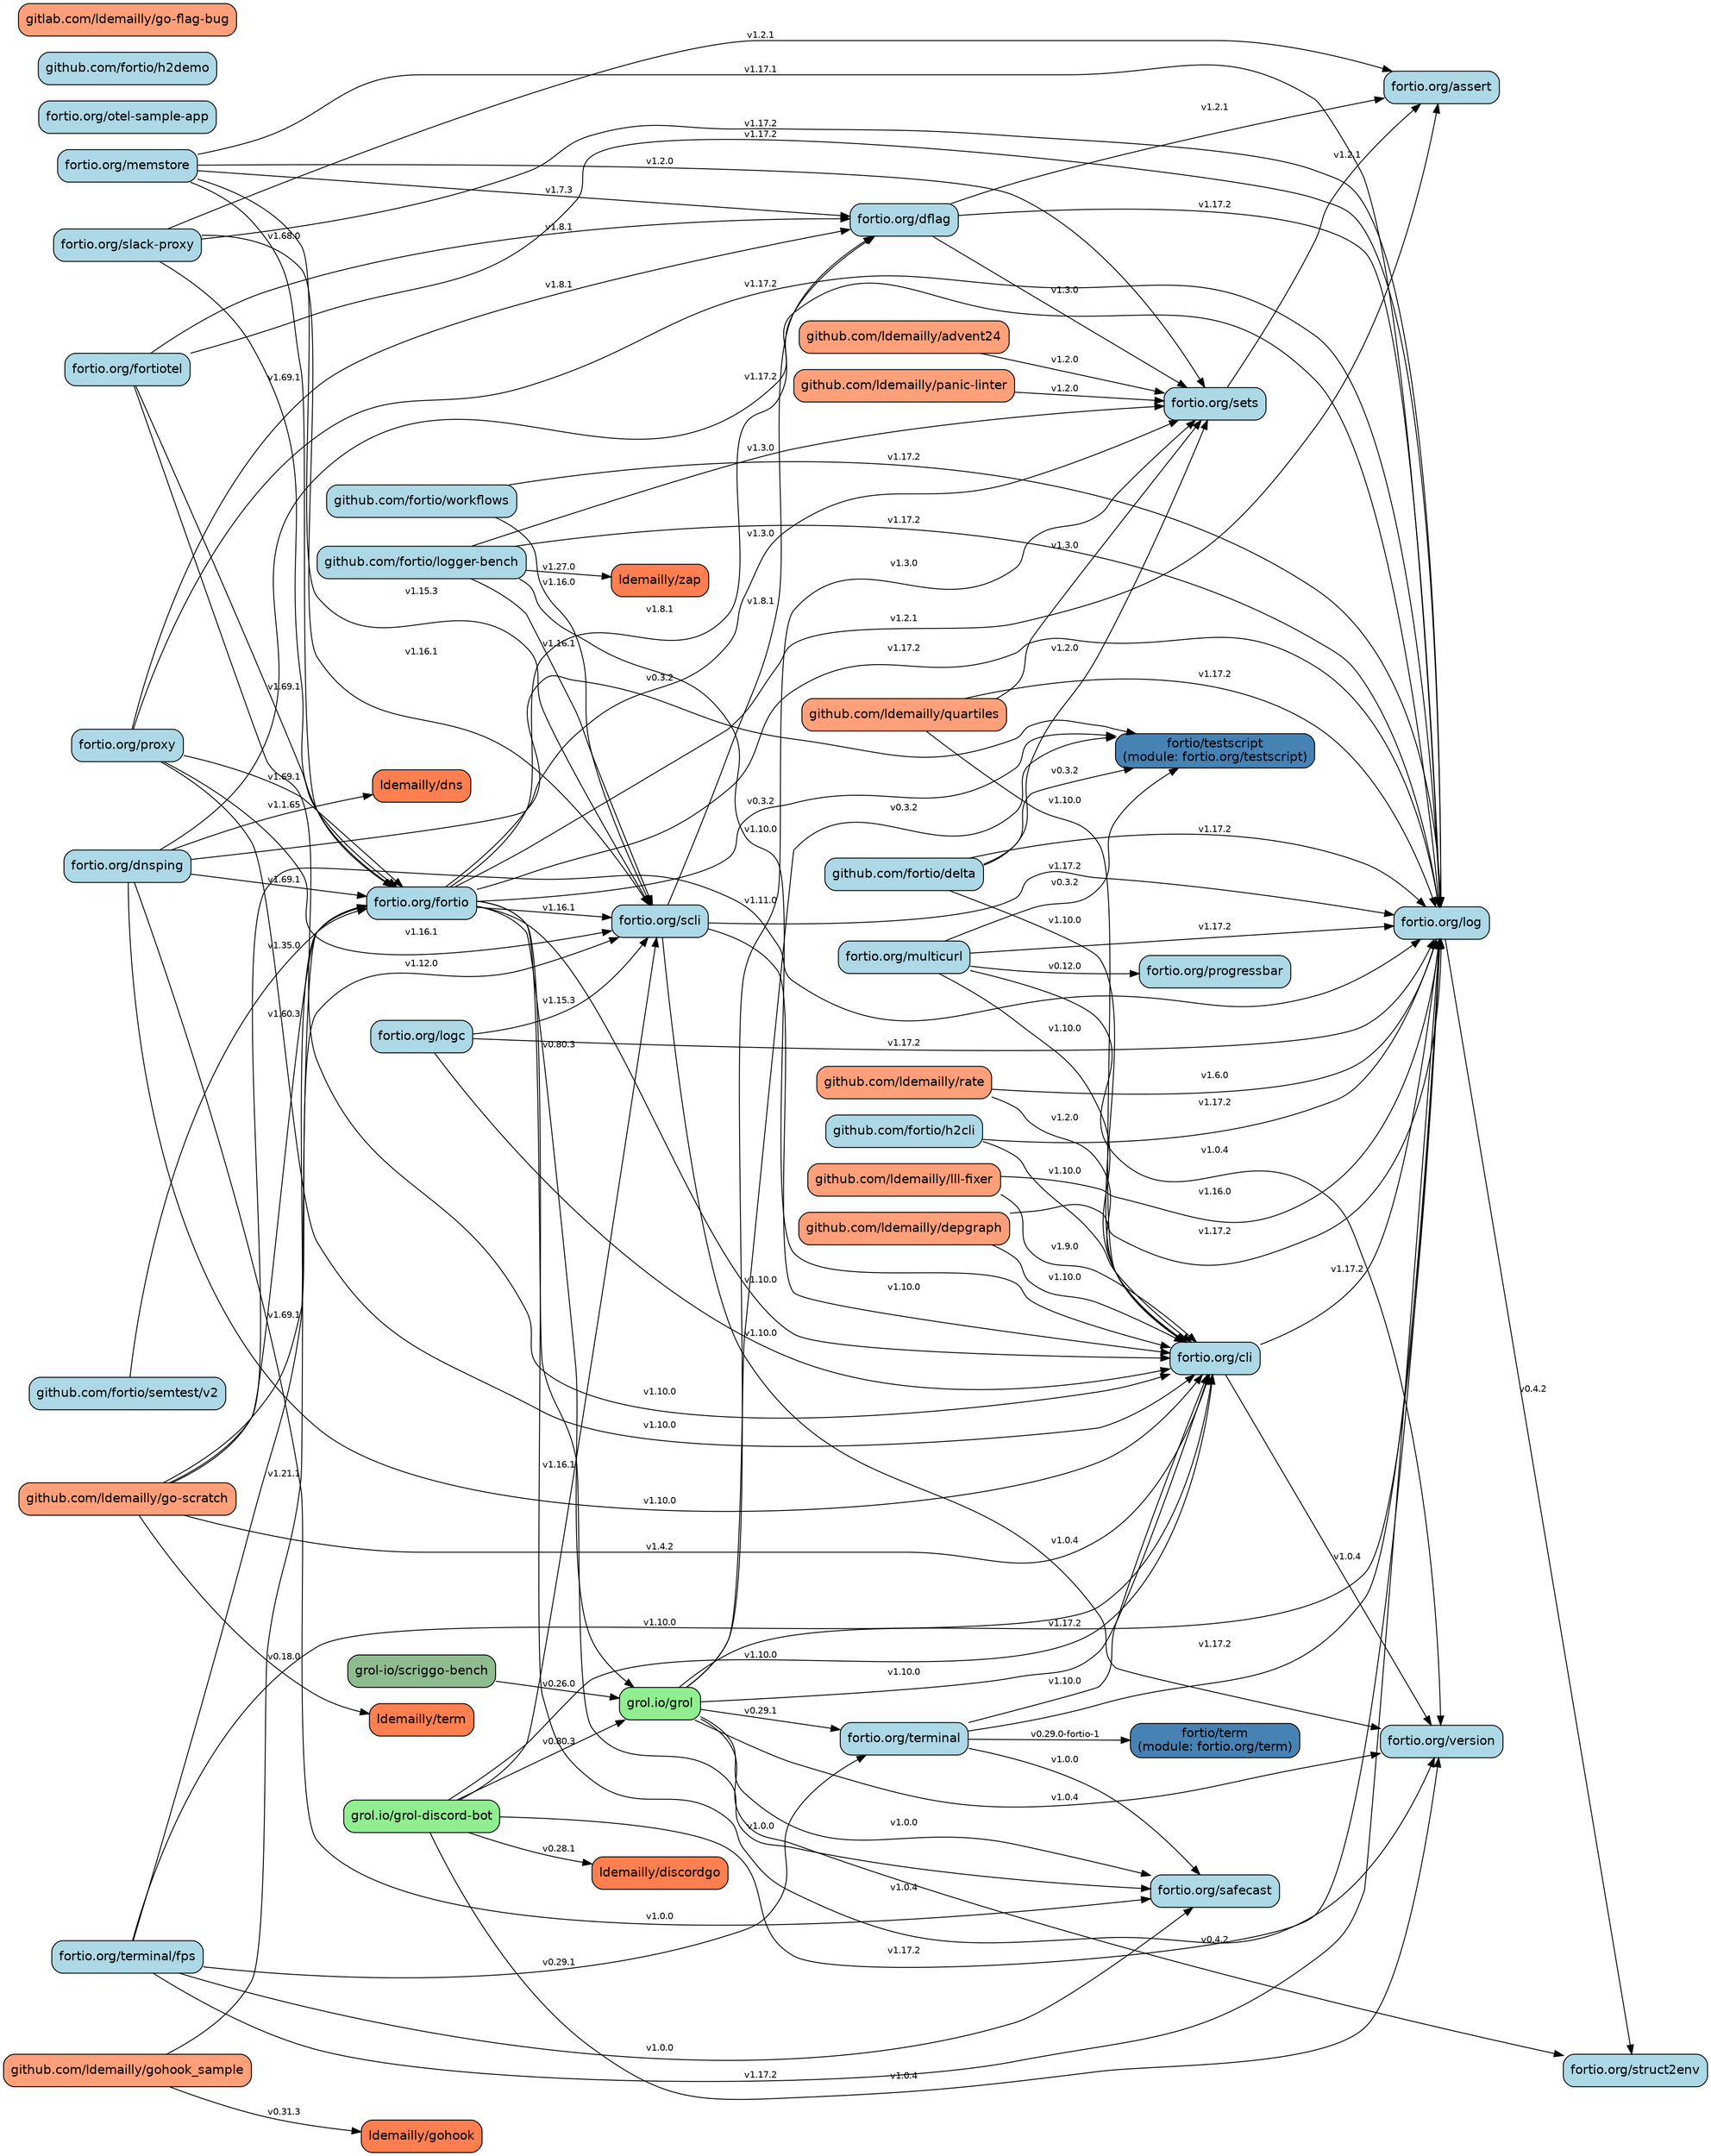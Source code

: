 digraph dependencies {
  rankdir="LR";
  node [shape=box, style="rounded,filled", fontname="Helvetica"];
  edge [fontname="Helvetica", fontsize=10];

  // Node Definitions
  "fortio.org/assert" [label="fortio.org/assert", fillcolor="lightblue"];
  "fortio.org/cli" [label="fortio.org/cli", fillcolor="lightblue"];
  "fortio.org/dflag" [label="fortio.org/dflag", fillcolor="lightblue"];
  "fortio.org/dnsping" [label="fortio.org/dnsping", fillcolor="lightblue"];
  "fortio.org/fortio" [label="fortio.org/fortio", fillcolor="lightblue"];
  "fortio.org/fortiotel" [label="fortio.org/fortiotel", fillcolor="lightblue"];
  "fortio.org/log" [label="fortio.org/log", fillcolor="lightblue"];
  "fortio.org/logc" [label="fortio.org/logc", fillcolor="lightblue"];
  "fortio.org/memstore" [label="fortio.org/memstore", fillcolor="lightblue"];
  "fortio.org/multicurl" [label="fortio.org/multicurl", fillcolor="lightblue"];
  "fortio.org/otel-sample-app" [label="fortio.org/otel-sample-app", fillcolor="lightblue"];
  "fortio.org/progressbar" [label="fortio.org/progressbar", fillcolor="lightblue"];
  "fortio.org/proxy" [label="fortio.org/proxy", fillcolor="lightblue"];
  "fortio.org/safecast" [label="fortio.org/safecast", fillcolor="lightblue"];
  "fortio.org/scli" [label="fortio.org/scli", fillcolor="lightblue"];
  "fortio.org/sets" [label="fortio.org/sets", fillcolor="lightblue"];
  "fortio.org/slack-proxy" [label="fortio.org/slack-proxy", fillcolor="lightblue"];
  "fortio.org/struct2env" [label="fortio.org/struct2env", fillcolor="lightblue"];
  "fortio.org/term" [label="fortio/term\n(module: fortio.org/term)", fillcolor="steelblue"];
  "fortio.org/terminal" [label="fortio.org/terminal", fillcolor="lightblue"];
  "fortio.org/terminal/fps" [label="fortio.org/terminal/fps", fillcolor="lightblue"];
  "fortio.org/testscript" [label="fortio/testscript\n(module: fortio.org/testscript)", fillcolor="steelblue"];
  "fortio.org/version" [label="fortio.org/version", fillcolor="lightblue"];
  "github.com/bwmarrin/discordgo" [label="ldemailly/discordgo", fillcolor="coral"];
  "github.com/fortio/delta" [label="github.com/fortio/delta", fillcolor="lightblue"];
  "github.com/fortio/h2cli" [label="github.com/fortio/h2cli", fillcolor="lightblue"];
  "github.com/fortio/h2demo" [label="github.com/fortio/h2demo", fillcolor="lightblue"];
  "github.com/fortio/logger-bench" [label="github.com/fortio/logger-bench", fillcolor="lightblue"];
  "github.com/fortio/semtest/v2" [label="github.com/fortio/semtest/v2", fillcolor="lightblue"];
  "github.com/fortio/workflows" [label="github.com/fortio/workflows", fillcolor="lightblue"];
  "github.com/ldemailly/advent24" [label="github.com/ldemailly/advent24", fillcolor="lightsalmon"];
  "github.com/ldemailly/depgraph" [label="github.com/ldemailly/depgraph", fillcolor="lightsalmon"];
  "github.com/ldemailly/go-scratch" [label="github.com/ldemailly/go-scratch", fillcolor="lightsalmon"];
  "github.com/ldemailly/gohook_sample" [label="github.com/ldemailly/gohook_sample", fillcolor="lightsalmon"];
  "github.com/ldemailly/lll-fixer" [label="github.com/ldemailly/lll-fixer", fillcolor="lightsalmon"];
  "github.com/ldemailly/panic-linter" [label="github.com/ldemailly/panic-linter", fillcolor="lightsalmon"];
  "github.com/ldemailly/quartiles" [label="github.com/ldemailly/quartiles", fillcolor="lightsalmon"];
  "github.com/ldemailly/rate" [label="github.com/ldemailly/rate", fillcolor="lightsalmon"];
  "github.com/miekg/dns" [label="ldemailly/dns", fillcolor="coral"];
  "github.com/robotn/gohook" [label="ldemailly/gohook", fillcolor="coral"];
  "gitlab.com/ldemailly/go-flag-bug" [label="gitlab.com/ldemailly/go-flag-bug", fillcolor="lightsalmon"];
  "go.uber.org/zap" [label="ldemailly/zap", fillcolor="coral"];
  "golang.org/x/term" [label="ldemailly/term", fillcolor="coral"];
  "grol.io/grol" [label="grol.io/grol", fillcolor="lightgreen"];
  "grol.io/grol-discord-bot" [label="grol.io/grol-discord-bot", fillcolor="lightgreen"];
  "scriggo-bench" [label="grol-io/scriggo-bench", fillcolor="darkseagreen"];

  // Edges (Dependencies)
  "fortio.org/cli" -> "fortio.org/log" [label="v1.17.2"];
  "fortio.org/cli" -> "fortio.org/version" [label="v1.0.4"];
  "fortio.org/dflag" -> "fortio.org/assert" [label="v1.2.1"];
  "fortio.org/dflag" -> "fortio.org/log" [label="v1.17.2"];
  "fortio.org/dflag" -> "fortio.org/sets" [label="v1.3.0"];
  "fortio.org/dnsping" -> "fortio.org/cli" [label="v1.10.0"];
  "fortio.org/dnsping" -> "fortio.org/fortio" [label="v1.69.1"];
  "fortio.org/dnsping" -> "fortio.org/log" [label="v1.17.2"];
  "fortio.org/dnsping" -> "fortio.org/safecast" [label="v1.0.0"];
  "fortio.org/dnsping" -> "fortio.org/testscript" [label="v0.3.2"];
  "fortio.org/dnsping" -> "github.com/miekg/dns" [label="v1.1.65"];
  "fortio.org/fortio" -> "fortio.org/assert" [label="v1.2.1"];
  "fortio.org/fortio" -> "fortio.org/cli" [label="v1.10.0"];
  "fortio.org/fortio" -> "fortio.org/dflag" [label="v1.8.1"];
  "fortio.org/fortio" -> "fortio.org/log" [label="v1.17.2"];
  "fortio.org/fortio" -> "fortio.org/safecast" [label="v1.0.0"];
  "fortio.org/fortio" -> "fortio.org/scli" [label="v1.16.1"];
  "fortio.org/fortio" -> "fortio.org/sets" [label="v1.3.0"];
  "fortio.org/fortio" -> "fortio.org/testscript" [label="v0.3.2"];
  "fortio.org/fortio" -> "fortio.org/version" [label="v1.0.4"];
  "fortio.org/fortio" -> "grol.io/grol" [label="v0.80.3"];
  "fortio.org/fortiotel" -> "fortio.org/cli" [label="v1.10.0"];
  "fortio.org/fortiotel" -> "fortio.org/dflag" [label="v1.8.1"];
  "fortio.org/fortiotel" -> "fortio.org/fortio" [label="v1.69.1"];
  "fortio.org/fortiotel" -> "fortio.org/log" [label="v1.17.2"];
  "fortio.org/log" -> "fortio.org/struct2env" [label="v0.4.2"];
  "fortio.org/logc" -> "fortio.org/cli" [label="v1.10.0"];
  "fortio.org/logc" -> "fortio.org/log" [label="v1.17.2"];
  "fortio.org/logc" -> "fortio.org/scli" [label="v1.15.3"];
  "fortio.org/memstore" -> "fortio.org/dflag" [label="v1.7.3"];
  "fortio.org/memstore" -> "fortio.org/fortio" [label="v1.68.0"];
  "fortio.org/memstore" -> "fortio.org/log" [label="v1.17.1"];
  "fortio.org/memstore" -> "fortio.org/scli" [label="v1.15.3"];
  "fortio.org/memstore" -> "fortio.org/sets" [label="v1.2.0"];
  "fortio.org/multicurl" -> "fortio.org/cli" [label="v1.10.0"];
  "fortio.org/multicurl" -> "fortio.org/log" [label="v1.17.2"];
  "fortio.org/multicurl" -> "fortio.org/progressbar" [label="v0.12.0"];
  "fortio.org/multicurl" -> "fortio.org/testscript" [label="v0.3.2"];
  "fortio.org/multicurl" -> "fortio.org/version" [label="v1.0.4"];
  "fortio.org/proxy" -> "fortio.org/cli" [label="v1.10.0"];
  "fortio.org/proxy" -> "fortio.org/dflag" [label="v1.8.1"];
  "fortio.org/proxy" -> "fortio.org/fortio" [label="v1.69.1"];
  "fortio.org/proxy" -> "fortio.org/log" [label="v1.17.2"];
  "fortio.org/proxy" -> "fortio.org/scli" [label="v1.16.1"];
  "fortio.org/scli" -> "fortio.org/cli" [label="v1.10.0"];
  "fortio.org/scli" -> "fortio.org/dflag" [label="v1.8.1"];
  "fortio.org/scli" -> "fortio.org/log" [label="v1.17.2"];
  "fortio.org/scli" -> "fortio.org/version" [label="v1.0.4"];
  "fortio.org/sets" -> "fortio.org/assert" [label="v1.2.1"];
  "fortio.org/slack-proxy" -> "fortio.org/assert" [label="v1.2.1"];
  "fortio.org/slack-proxy" -> "fortio.org/fortio" [label="v1.69.1"];
  "fortio.org/slack-proxy" -> "fortio.org/log" [label="v1.17.2"];
  "fortio.org/slack-proxy" -> "fortio.org/scli" [label="v1.16.1"];
  "fortio.org/terminal" -> "fortio.org/cli" [label="v1.10.0"];
  "fortio.org/terminal" -> "fortio.org/log" [label="v1.17.2"];
  "fortio.org/terminal" -> "fortio.org/safecast" [label="v1.0.0"];
  "fortio.org/terminal" -> "fortio.org/term" [label="v0.29.0-fortio-1"];
  "fortio.org/terminal/fps" -> "fortio.org/cli" [label="v1.10.0"];
  "fortio.org/terminal/fps" -> "fortio.org/fortio" [label="v1.69.1"];
  "fortio.org/terminal/fps" -> "fortio.org/log" [label="v1.17.2"];
  "fortio.org/terminal/fps" -> "fortio.org/safecast" [label="v1.0.0"];
  "fortio.org/terminal/fps" -> "fortio.org/terminal" [label="v0.29.1"];
  "github.com/fortio/delta" -> "fortio.org/cli" [label="v1.10.0"];
  "github.com/fortio/delta" -> "fortio.org/log" [label="v1.17.2"];
  "github.com/fortio/delta" -> "fortio.org/sets" [label="v1.2.0"];
  "github.com/fortio/delta" -> "fortio.org/testscript" [label="v0.3.2"];
  "github.com/fortio/h2cli" -> "fortio.org/cli" [label="v1.10.0"];
  "github.com/fortio/h2cli" -> "fortio.org/log" [label="v1.17.2"];
  "github.com/fortio/logger-bench" -> "fortio.org/cli" [label="v1.10.0"];
  "github.com/fortio/logger-bench" -> "fortio.org/log" [label="v1.17.2"];
  "github.com/fortio/logger-bench" -> "fortio.org/scli" [label="v1.16.1"];
  "github.com/fortio/logger-bench" -> "fortio.org/sets" [label="v1.3.0"];
  "github.com/fortio/logger-bench" -> "go.uber.org/zap" [label="v1.27.0"];
  "github.com/fortio/semtest/v2" -> "fortio.org/fortio" [label="v1.35.0"];
  "github.com/fortio/workflows" -> "fortio.org/log" [label="v1.17.2"];
  "github.com/fortio/workflows" -> "fortio.org/scli" [label="v1.16.0"];
  "github.com/ldemailly/advent24" -> "fortio.org/sets" [label="v1.2.0"];
  "github.com/ldemailly/depgraph" -> "fortio.org/cli" [label="v1.10.0"];
  "github.com/ldemailly/depgraph" -> "fortio.org/log" [label="v1.17.2"];
  "github.com/ldemailly/go-scratch" -> "fortio.org/cli" [label="v1.4.2"];
  "github.com/ldemailly/go-scratch" -> "fortio.org/fortio" [label="v1.60.3"];
  "github.com/ldemailly/go-scratch" -> "fortio.org/log" [label="v1.11.0"];
  "github.com/ldemailly/go-scratch" -> "fortio.org/scli" [label="v1.12.0"];
  "github.com/ldemailly/go-scratch" -> "golang.org/x/term" [label="v0.18.0"];
  "github.com/ldemailly/gohook_sample" -> "fortio.org/fortio" [label="v1.21.1"];
  "github.com/ldemailly/gohook_sample" -> "github.com/robotn/gohook" [label="v0.31.3"];
  "github.com/ldemailly/lll-fixer" -> "fortio.org/cli" [label="v1.9.0"];
  "github.com/ldemailly/lll-fixer" -> "fortio.org/log" [label="v1.16.0"];
  "github.com/ldemailly/panic-linter" -> "fortio.org/sets" [label="v1.2.0"];
  "github.com/ldemailly/quartiles" -> "fortio.org/cli" [label="v1.10.0"];
  "github.com/ldemailly/quartiles" -> "fortio.org/log" [label="v1.17.2"];
  "github.com/ldemailly/quartiles" -> "fortio.org/sets" [label="v1.3.0"];
  "github.com/ldemailly/rate" -> "fortio.org/cli" [label="v1.2.0"];
  "github.com/ldemailly/rate" -> "fortio.org/log" [label="v1.6.0"];
  "grol.io/grol" -> "fortio.org/cli" [label="v1.10.0"];
  "grol.io/grol" -> "fortio.org/log" [label="v1.17.2"];
  "grol.io/grol" -> "fortio.org/safecast" [label="v1.0.0"];
  "grol.io/grol" -> "fortio.org/sets" [label="v1.3.0"];
  "grol.io/grol" -> "fortio.org/struct2env" [label="v0.4.2"];
  "grol.io/grol" -> "fortio.org/terminal" [label="v0.29.1"];
  "grol.io/grol" -> "fortio.org/testscript" [label="v0.3.2"];
  "grol.io/grol" -> "fortio.org/version" [label="v1.0.4"];
  "grol.io/grol-discord-bot" -> "fortio.org/cli" [label="v1.10.0"];
  "grol.io/grol-discord-bot" -> "fortio.org/log" [label="v1.17.2"];
  "grol.io/grol-discord-bot" -> "fortio.org/scli" [label="v1.16.1"];
  "grol.io/grol-discord-bot" -> "fortio.org/version" [label="v1.0.4"];
  "grol.io/grol-discord-bot" -> "github.com/bwmarrin/discordgo" [label="v0.28.1"];
  "grol.io/grol-discord-bot" -> "grol.io/grol" [label="v0.80.3"];
  "scriggo-bench" -> "grol.io/grol" [label="v0.26.0"];
}
